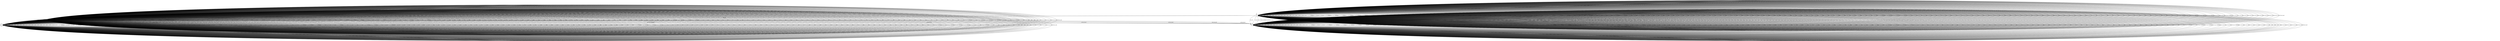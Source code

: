 digraph B {
s0 [label="s0"];
s1 [label="s1", shape=doublecircle];
s2 [label="s2"];
s3 [label="s3"];
s0 -> s2 [label="ai1_ce1"];
s0 -> s2 [label="ai1_ce2"];
s0 -> s0 [label="ai1_ce3"];
s0 -> s0 [label="ai1_ce4"];
s0 -> s0 [label="ai1_ce6"];
s0 -> s0 [label="ai1_ce7"];
s0 -> s0 [label="ai1_ce8"];
s0 -> s0 [label="ai2_ce1"];
s0 -> s0 [label="ai2_ce2"];
s0 -> s0 [label="ai2_ce3"];
s0 -> s0 [label="ai2_ce4"];
s0 -> s0 [label="ai2_ce5"];
s0 -> s0 [label="ai2_ce6"];
s0 -> s0 [label="ai2_ce7"];
s0 -> s0 [label="ai2_ce9"];
s0 -> s0 [label="ai2_ce10"];
s0 -> s0 [label="ai2_ce11"];
s0 -> s0 [label="ai3_ce1"];
s0 -> s0 [label="usr1_ai1_VoidReply"];
s0 -> s0 [label="usr1_ai2_re1"];
s0 -> s0 [label="usr1_ai2_re2"];
s0 -> s0 [label="usr1_ai2_VoidReply"];
s0 -> s0 [label="usr2_ai1_VoidReply"];
s0 -> s0 [label="usr2_ai2_VoidReply"];
s0 -> s0 [label="usr2_ai3_VoidReply"];
s0 -> s0 [label="usr2_ai4_VoidReply"];
s0 -> s0 [label="usr3_ai1_VoidReply"];
s0 -> s0 [label="usr4_ai1_VoidReply"];
s0 -> s0 [label="usr4_ai2_re1"];
s0 -> s0 [label="usr4_ai2_re2"];
s0 -> s0 [label="usr4_ai2_re3"];
s0 -> s0 [label="usr4_ai2_re4"];
s0 -> s0 [label="usr4_ai2_re5"];
s0 -> s0 [label="usr4_ai2_re6"];
s0 -> s0 [label="usr4_ai2_re7"];
s0 -> s0 [label="usr4_ai2_re8"];
s0 -> s0 [label="usr4_ai2_re9"];
s0 -> s0 [label="usr4_ai3_re1"];
s0 -> s0 [label="usr4_ai3_re2"];
s0 -> s0 [label="usr4_ai3_re3"];
s0 -> s0 [label="usr4_ai3_re4"];
s0 -> s0 [label="usr4_ai3_re5"];
s0 -> s0 [label="usr4_ai3_re6"];
s0 -> s0 [label="usr4_ai3_re7"];
s0 -> s0 [label="usr4_ai3_re8"];
s0 -> s0 [label="usr4_ai3_re9"];
s0 -> s0 [label="usr4_ai3_VoidReply"];
s0 -> s0 [label="usr4_ai4_re1"];
s0 -> s0 [label="usr4_ai4_re2"];
s0 -> s0 [label="usr4_ai4_re3"];
s0 -> s0 [label="usr4_ai4_re4"];
s0 -> s0 [label="usr4_ai4_re5"];
s0 -> s0 [label="usr4_ai4_re6"];
s0 -> s0 [label="usr4_ai4_re7"];
s0 -> s0 [label="usr4_ai4_re8"];
s0 -> s0 [label="usr4_ai4_re9"];
s0 -> s0 [label="usr4_ai4_re10"];
s0 -> s0 [label="usr4_ai4_re11"];
s0 -> s0 [label="usr4_ai4_re12"];
s0 -> s0 [label="usr4_ai4_re13"];
s0 -> s0 [label="usr4_ai4_re14"];
s0 -> s0 [label="usr4_ai4_re15"];
s0 -> s0 [label="usr4_ai5_VoidReply"];
s0 -> s0 [label="usr4_ai6_VoidReply"];
s0 -> s0 [label="usr4_ai7_VoidReply"];
s0 -> s0 [label="usr4_ai7_re1"];
s0 -> s0 [label="usr4_ai7_re2"];
s0 -> s0 [label="usr4_ai7_re3"];
s0 -> s0 [label="usr5_ai1_VoidReply"];
s0 -> s0 [label="usr5_ai1_re1"];
s0 -> s0 [label="usr5_ai1_re2"];
s0 -> s0 [label="usr5_ai1_re3"];
s0 -> s0 [label="usr5_ai1_re4"];
s0 -> s0 [label="usr5_ai2_VoidReply"];
s0 -> s0 [label="usr6_ai1_VoidReply"];
s0 -> s0 [label="usr7_ai1_re1"];
s0 -> s0 [label="usr7_ai1_re2"];
s0 -> s0 [label="usr7_ai1_VoidReply"];
s0 -> s0 [label="usr7_ai2_re1"];
s0 -> s0 [label="usr7_ai2_re2"];
s0 -> s0 [label="usr7_ai2_re3"];
s0 -> s0 [label="usr7_ai2_re4"];
s0 -> s0 [label="usr7_ai2_re5"];
s0 -> s0 [label="usr7_ai2_re6"];
s0 -> s0 [label="usr7_ai2_re7"];
s0 -> s0 [label="usr7_ai2_re8"];
s0 -> s0 [label="usr7_ai2_re9"];
s0 -> s0 [label="usr7_ai2_re10"];
s0 -> s0 [label="usr7_ai2_re11"];
s0 -> s0 [label="usr7_ai2_re12"];
s0 -> s0 [label="usr7_ai2_re13"];
s0 -> s0 [label="usr7_ai2_re14"];
s0 -> s0 [label="usr7_ai2_re15"];
s0 -> s0 [label="usr7_ai2_re16"];
s0 -> s0 [label="usr7_ai2_re17"];
s0 -> s0 [label="usr7_ai2_re18"];
s0 -> s0 [label="usr7_ai2_re19"];
s0 -> s0 [label="usr7_ai2_re20"];
s0 -> s0 [label="usr7_ai2_re21"];
s0 -> s0 [label="usr7_ai2_re22"];
s0 -> s0 [label="usr7_ai2_re23"];
s0 -> s0 [label="usr7_ai2_re24"];
s0 -> s0 [label="usr7_ai2_re25"];
s0 -> s0 [label="usr7_ai2_re26"];
s0 -> s0 [label="usr7_ai2_re27"];
s0 -> s0 [label="usr7_ai2_re28"];
s0 -> s0 [label="usr7_ai2_re29"];
s0 -> s0 [label="usr7_ai2_re30"];
s0 -> s0 [label="usr7_ai2_re31"];
s0 -> s1 [label="usr7_ai2_re32"];
s0 -> s0 [label="usr7_ai2_re33"];
s0 -> s0 [label="usr7_ai2_re34"];
s0 -> s0 [label="usr7_ai2_re35"];
s0 -> s0 [label="usr7_ai2_re36"];
s0 -> s0 [label="usr7_ai2_re37"];
s0 -> s0 [label="usr7_ai2_re38"];
s0 -> s0 [label="usr7_ai2_re39"];
s0 -> s0 [label="usr7_ai2_re40"];
s0 -> s0 [label="usr7_ai2_re41"];
s0 -> s0 [label="usr7_ai2_re42"];
s0 -> s0 [label="usr7_ai2_re43"];
s0 -> s0 [label="usr7_ai2_re44"];
s0 -> s0 [label="usr7_ai2_re45"];
s0 -> s0 [label="usr7_ai2_VoidReply"];
s0 -> s0 [label="usr7_ai3_VoidReply"];
s0 -> s0 [label="usr8_ai1_VoidReply"];
s0 -> s0 [label="usr8_ai2_VoidReply"];
s0 -> s0 [label="usr8_ai3_re1"];
s0 -> s0 [label="usr8_ai3_re2"];
s0 -> s0 [label="usr8_ai3_re3"];
s0 -> s0 [label="usr8_ai3_re4"];
s0 -> s0 [label="usr8_ai3_re5"];
s0 -> s0 [label="usr8_ai3_re6"];
s0 -> s0 [label="usr8_ai3_re7"];
s0 -> s0 [label="usr8_ai3_re8"];
s0 -> s0 [label="usr8_ai3_re9"];
s0 -> s0 [label="usr8_ai3_re10"];
s0 -> s0 [label="usr8_ai3_re11"];
s0 -> s0 [label="usr8_ai3_re12"];
s0 -> s0 [label="usr8_ai3_re13"];
s0 -> s0 [label="usr8_ai3_re14"];
s0 -> s0 [label="usr8_ai3_re15"];
s0 -> s0 [label="usr8_ai3_re16"];
s0 -> s0 [label="usr8_ai3_re17"];
s0 -> s0 [label="usr8_ai3_re18"];
s0 -> s0 [label="usr8_ai3_re19"];
s0 -> s0 [label="usr8_ai3_re20"];
s0 -> s0 [label="usr8_ai3_re21"];
s0 -> s0 [label="usr8_ai3_re22"];
s0 -> s0 [label="usr8_ai3_re23"];
s0 -> s0 [label="usr8_ai3_re24"];
s0 -> s0 [label="usr8_ai3_re25"];
s0 -> s0 [label="usr8_ai3_re26"];
s0 -> s0 [label="usr8_ai3_re27"];
s0 -> s0 [label="usr8_ai3_re28"];
s0 -> s0 [label="usr8_ai3_re29"];
s0 -> s0 [label="usr8_ai3_re30"];
s0 -> s0 [label="usr8_ai3_re31"];
s0 -> s0 [label="usr8_ai3_re32"];
s0 -> s0 [label="usr8_ai3_re33"];
s0 -> s0 [label="usr8_ai3_re34"];
s0 -> s0 [label="usr8_ai3_re35"];
s0 -> s0 [label="usr8_ai3_re36"];
s0 -> s0 [label="usr8_ai3_re37"];
s0 -> s0 [label="usr8_ai3_re38"];
s0 -> s0 [label="usr8_ai3_re39"];
s0 -> s0 [label="usr8_ai3_re40"];
s0 -> s0 [label="usr8_ai3_re41"];
s0 -> s0 [label="usr8_ai3_re42"];
s0 -> s0 [label="usr8_ai3_re43"];
s0 -> s0 [label="usr8_ai3_re44"];
s0 -> s0 [label="usr8_ai3_re45"];
s0 -> s0 [label="usr8_ai3_re46"];
s0 -> s0 [label="usr8_ai3_re47"];
s0 -> s0 [label="usr8_ai3_re48"];
s0 -> s0 [label="usr8_ai3_re49"];
s0 -> s0 [label="usr8_ai3_re50"];
s0 -> s0 [label="usr8_ai3_re51"];
s0 -> s0 [label="usr8_ai3_VoidReply"];
s0 -> s0 [label="usr9_ai1_re1"];
s0 -> s0 [label="usr10_ai1_VoidReply"];
s0 -> s0 [label="usr11_ai1_VoidReply"];
s0 -> s0 [label="usr12_ai1_VoidReply"];
s0 -> s0 [label="usr12_ai2_re1"];
s0 -> s0 [label="usr12_ai2_re2"];
s0 -> s0 [label="usr13_ai1_VoidReply"];
s0 -> s0 [label="usr1_ni1_ne1"];
s0 -> s0 [label="usr1_ni1_ne2"];
s0 -> s0 [label="usr5_ni1_ne1"];
s0 -> s0 [label="usr5_ni2_ne1"];
s0 -> s0 [label="usr5_ni2_ne2"];
s0 -> s0 [label="usr5_ni2_ne3"];
s0 -> s2 [label="ai1_ce5"];
s0 -> s2 [label="ai2_ce8"];
s0 -> s3 [label="ai3_ce2"];
s0 -> s2 [label="ai3_ce3"];
s0 -> s0 [label="usr5_ni3_ne1"];
s0 -> s0 [label="usr6_ni1_ne1"];
s0 -> s0 [label="usr10_ni1_ne1"];
s0 -> s0 [label="usr10_ni1_ne2"];
s0 -> s2 [label="usr6_ni1_ne2"];
s1 -> s1 [label="ai1_ce1"];
s1 -> s1 [label="ai1_ce2"];
s1 -> s1 [label="ai1_ce3"];
s1 -> s1 [label="ai1_ce4"];
s1 -> s1 [label="ai1_ce6"];
s1 -> s1 [label="ai1_ce7"];
s1 -> s1 [label="ai1_ce8"];
s1 -> s1 [label="ai2_ce1"];
s1 -> s1 [label="ai2_ce2"];
s1 -> s1 [label="ai2_ce3"];
s1 -> s1 [label="ai2_ce4"];
s1 -> s1 [label="ai2_ce5"];
s1 -> s1 [label="ai2_ce6"];
s1 -> s1 [label="ai2_ce7"];
s1 -> s1 [label="ai2_ce9"];
s1 -> s1 [label="ai2_ce10"];
s1 -> s1 [label="ai2_ce11"];
s1 -> s1 [label="ai3_ce1"];
s1 -> s1 [label="usr1_ai1_VoidReply"];
s1 -> s1 [label="usr1_ai2_re1"];
s1 -> s1 [label="usr1_ai2_re2"];
s1 -> s1 [label="usr1_ai2_VoidReply"];
s1 -> s1 [label="usr2_ai1_VoidReply"];
s1 -> s1 [label="usr2_ai2_VoidReply"];
s1 -> s1 [label="usr2_ai3_VoidReply"];
s1 -> s1 [label="usr2_ai4_VoidReply"];
s1 -> s1 [label="usr3_ai1_VoidReply"];
s1 -> s1 [label="usr4_ai1_VoidReply"];
s1 -> s1 [label="usr4_ai2_re1"];
s1 -> s1 [label="usr4_ai2_re2"];
s1 -> s1 [label="usr4_ai2_re3"];
s1 -> s1 [label="usr4_ai2_re4"];
s1 -> s1 [label="usr4_ai2_re5"];
s1 -> s1 [label="usr4_ai2_re6"];
s1 -> s1 [label="usr4_ai2_re7"];
s1 -> s1 [label="usr4_ai2_re8"];
s1 -> s1 [label="usr4_ai2_re9"];
s1 -> s1 [label="usr4_ai3_re1"];
s1 -> s1 [label="usr4_ai3_re2"];
s1 -> s1 [label="usr4_ai3_re3"];
s1 -> s1 [label="usr4_ai3_re4"];
s1 -> s1 [label="usr4_ai3_re5"];
s1 -> s1 [label="usr4_ai3_re6"];
s1 -> s1 [label="usr4_ai3_re7"];
s1 -> s1 [label="usr4_ai3_re8"];
s1 -> s1 [label="usr4_ai3_re9"];
s1 -> s1 [label="usr4_ai3_VoidReply"];
s1 -> s1 [label="usr4_ai4_re1"];
s1 -> s1 [label="usr4_ai4_re2"];
s1 -> s1 [label="usr4_ai4_re3"];
s1 -> s1 [label="usr4_ai4_re4"];
s1 -> s1 [label="usr4_ai4_re5"];
s1 -> s1 [label="usr4_ai4_re6"];
s1 -> s1 [label="usr4_ai4_re7"];
s1 -> s1 [label="usr4_ai4_re8"];
s1 -> s1 [label="usr4_ai4_re9"];
s1 -> s1 [label="usr4_ai4_re10"];
s1 -> s1 [label="usr4_ai4_re11"];
s1 -> s1 [label="usr4_ai4_re12"];
s1 -> s1 [label="usr4_ai4_re13"];
s1 -> s1 [label="usr4_ai4_re14"];
s1 -> s1 [label="usr4_ai4_re15"];
s1 -> s1 [label="usr4_ai5_VoidReply"];
s1 -> s1 [label="usr4_ai6_VoidReply"];
s1 -> s1 [label="usr4_ai7_VoidReply"];
s1 -> s1 [label="usr4_ai7_re1"];
s1 -> s1 [label="usr4_ai7_re2"];
s1 -> s1 [label="usr4_ai7_re3"];
s1 -> s1 [label="usr5_ai1_VoidReply"];
s1 -> s1 [label="usr5_ai1_re1"];
s1 -> s1 [label="usr5_ai1_re2"];
s1 -> s1 [label="usr5_ai1_re3"];
s1 -> s1 [label="usr5_ai1_re4"];
s1 -> s1 [label="usr5_ai2_VoidReply"];
s1 -> s1 [label="usr6_ai1_VoidReply"];
s1 -> s1 [label="usr7_ai1_re1"];
s1 -> s1 [label="usr7_ai1_re2"];
s1 -> s1 [label="usr7_ai1_VoidReply"];
s1 -> s1 [label="usr7_ai2_re1"];
s1 -> s1 [label="usr7_ai2_re2"];
s1 -> s1 [label="usr7_ai2_re3"];
s1 -> s1 [label="usr7_ai2_re4"];
s1 -> s1 [label="usr7_ai2_re5"];
s1 -> s1 [label="usr7_ai2_re6"];
s1 -> s1 [label="usr7_ai2_re7"];
s1 -> s1 [label="usr7_ai2_re8"];
s1 -> s1 [label="usr7_ai2_re9"];
s1 -> s1 [label="usr7_ai2_re10"];
s1 -> s1 [label="usr7_ai2_re11"];
s1 -> s1 [label="usr7_ai2_re12"];
s1 -> s1 [label="usr7_ai2_re13"];
s1 -> s1 [label="usr7_ai2_re14"];
s1 -> s1 [label="usr7_ai2_re15"];
s1 -> s1 [label="usr7_ai2_re16"];
s1 -> s1 [label="usr7_ai2_re17"];
s1 -> s1 [label="usr7_ai2_re18"];
s1 -> s1 [label="usr7_ai2_re19"];
s1 -> s1 [label="usr7_ai2_re20"];
s1 -> s1 [label="usr7_ai2_re21"];
s1 -> s1 [label="usr7_ai2_re22"];
s1 -> s1 [label="usr7_ai2_re23"];
s1 -> s1 [label="usr7_ai2_re24"];
s1 -> s1 [label="usr7_ai2_re25"];
s1 -> s1 [label="usr7_ai2_re26"];
s1 -> s1 [label="usr7_ai2_re27"];
s1 -> s1 [label="usr7_ai2_re28"];
s1 -> s1 [label="usr7_ai2_re29"];
s1 -> s1 [label="usr7_ai2_re30"];
s1 -> s1 [label="usr7_ai2_re31"];
s1 -> s1 [label="usr7_ai2_re32"];
s1 -> s1 [label="usr7_ai2_re33"];
s1 -> s1 [label="usr7_ai2_re34"];
s1 -> s1 [label="usr7_ai2_re35"];
s1 -> s1 [label="usr7_ai2_re36"];
s1 -> s1 [label="usr7_ai2_re37"];
s1 -> s1 [label="usr7_ai2_re38"];
s1 -> s1 [label="usr7_ai2_re39"];
s1 -> s1 [label="usr7_ai2_re40"];
s1 -> s1 [label="usr7_ai2_re41"];
s1 -> s1 [label="usr7_ai2_re42"];
s1 -> s1 [label="usr7_ai2_re43"];
s1 -> s1 [label="usr7_ai2_re44"];
s1 -> s1 [label="usr7_ai2_re45"];
s1 -> s1 [label="usr7_ai2_VoidReply"];
s1 -> s1 [label="usr7_ai3_VoidReply"];
s1 -> s1 [label="usr8_ai1_VoidReply"];
s1 -> s1 [label="usr8_ai2_VoidReply"];
s1 -> s1 [label="usr8_ai3_re1"];
s1 -> s1 [label="usr8_ai3_re2"];
s1 -> s1 [label="usr8_ai3_re3"];
s1 -> s1 [label="usr8_ai3_re4"];
s1 -> s1 [label="usr8_ai3_re5"];
s1 -> s1 [label="usr8_ai3_re6"];
s1 -> s1 [label="usr8_ai3_re7"];
s1 -> s1 [label="usr8_ai3_re8"];
s1 -> s1 [label="usr8_ai3_re9"];
s1 -> s1 [label="usr8_ai3_re10"];
s1 -> s1 [label="usr8_ai3_re11"];
s1 -> s1 [label="usr8_ai3_re12"];
s1 -> s1 [label="usr8_ai3_re13"];
s1 -> s1 [label="usr8_ai3_re14"];
s1 -> s1 [label="usr8_ai3_re15"];
s1 -> s1 [label="usr8_ai3_re16"];
s1 -> s1 [label="usr8_ai3_re17"];
s1 -> s1 [label="usr8_ai3_re18"];
s1 -> s1 [label="usr8_ai3_re19"];
s1 -> s1 [label="usr8_ai3_re20"];
s1 -> s1 [label="usr8_ai3_re21"];
s1 -> s1 [label="usr8_ai3_re22"];
s1 -> s1 [label="usr8_ai3_re23"];
s1 -> s1 [label="usr8_ai3_re24"];
s1 -> s1 [label="usr8_ai3_re25"];
s1 -> s1 [label="usr8_ai3_re26"];
s1 -> s1 [label="usr8_ai3_re27"];
s1 -> s1 [label="usr8_ai3_re28"];
s1 -> s1 [label="usr8_ai3_re29"];
s1 -> s1 [label="usr8_ai3_re30"];
s1 -> s1 [label="usr8_ai3_re31"];
s1 -> s1 [label="usr8_ai3_re32"];
s1 -> s1 [label="usr8_ai3_re33"];
s1 -> s1 [label="usr8_ai3_re34"];
s1 -> s1 [label="usr8_ai3_re35"];
s1 -> s1 [label="usr8_ai3_re36"];
s1 -> s1 [label="usr8_ai3_re37"];
s1 -> s1 [label="usr8_ai3_re38"];
s1 -> s1 [label="usr8_ai3_re39"];
s1 -> s1 [label="usr8_ai3_re40"];
s1 -> s1 [label="usr8_ai3_re41"];
s1 -> s1 [label="usr8_ai3_re42"];
s1 -> s1 [label="usr8_ai3_re43"];
s1 -> s1 [label="usr8_ai3_re44"];
s1 -> s1 [label="usr8_ai3_re45"];
s1 -> s1 [label="usr8_ai3_re46"];
s1 -> s1 [label="usr8_ai3_re47"];
s1 -> s1 [label="usr8_ai3_re48"];
s1 -> s1 [label="usr8_ai3_re49"];
s1 -> s1 [label="usr8_ai3_re50"];
s1 -> s1 [label="usr8_ai3_re51"];
s1 -> s1 [label="usr8_ai3_VoidReply"];
s1 -> s1 [label="usr9_ai1_re1"];
s1 -> s1 [label="usr10_ai1_VoidReply"];
s1 -> s1 [label="usr11_ai1_VoidReply"];
s1 -> s1 [label="usr12_ai1_VoidReply"];
s1 -> s1 [label="usr12_ai2_re1"];
s1 -> s1 [label="usr12_ai2_re2"];
s1 -> s1 [label="usr13_ai1_VoidReply"];
s1 -> s1 [label="usr1_ni1_ne1"];
s1 -> s1 [label="usr1_ni1_ne2"];
s1 -> s1 [label="usr5_ni1_ne1"];
s1 -> s1 [label="usr5_ni2_ne1"];
s1 -> s1 [label="usr5_ni2_ne2"];
s1 -> s1 [label="usr5_ni2_ne3"];
s1 -> s1 [label="ai1_ce5"];
s1 -> s1 [label="ai2_ce8"];
s1 -> s1 [label="ai3_ce2"];
s1 -> s1 [label="ai3_ce3"];
s1 -> s1 [label="usr5_ni3_ne1"];
s1 -> s1 [label="usr6_ni1_ne1"];
s1 -> s1 [label="usr10_ni1_ne1"];
s1 -> s1 [label="usr10_ni1_ne2"];
s1 -> s1 [label="usr6_ni1_ne2"];
s2 -> s2 [label="ai1_ce1"];
s2 -> s2 [label="ai1_ce2"];
s2 -> s2 [label="ai1_ce3"];
s2 -> s2 [label="ai1_ce4"];
s2 -> s2 [label="ai1_ce6"];
s2 -> s2 [label="ai1_ce7"];
s2 -> s2 [label="ai1_ce8"];
s2 -> s2 [label="ai2_ce1"];
s2 -> s2 [label="ai2_ce2"];
s2 -> s2 [label="ai2_ce3"];
s2 -> s2 [label="ai2_ce4"];
s2 -> s2 [label="ai2_ce5"];
s2 -> s2 [label="ai2_ce6"];
s2 -> s2 [label="ai2_ce7"];
s2 -> s2 [label="ai2_ce9"];
s2 -> s2 [label="ai2_ce10"];
s2 -> s2 [label="ai2_ce11"];
s2 -> s2 [label="ai3_ce1"];
s2 -> s2 [label="usr1_ai1_VoidReply"];
s2 -> s2 [label="usr1_ai2_re1"];
s2 -> s2 [label="usr1_ai2_re2"];
s2 -> s2 [label="usr1_ai2_VoidReply"];
s2 -> s2 [label="usr2_ai1_VoidReply"];
s2 -> s2 [label="usr2_ai2_VoidReply"];
s2 -> s2 [label="usr2_ai3_VoidReply"];
s2 -> s2 [label="usr2_ai4_VoidReply"];
s2 -> s2 [label="usr3_ai1_VoidReply"];
s2 -> s2 [label="usr4_ai1_VoidReply"];
s2 -> s2 [label="usr4_ai2_re1"];
s2 -> s2 [label="usr4_ai2_re2"];
s2 -> s2 [label="usr4_ai2_re3"];
s2 -> s2 [label="usr4_ai2_re4"];
s2 -> s2 [label="usr4_ai2_re5"];
s2 -> s2 [label="usr4_ai2_re6"];
s2 -> s2 [label="usr4_ai2_re7"];
s2 -> s2 [label="usr4_ai2_re8"];
s2 -> s2 [label="usr4_ai2_re9"];
s2 -> s2 [label="usr4_ai3_re1"];
s2 -> s2 [label="usr4_ai3_re2"];
s2 -> s2 [label="usr4_ai3_re3"];
s2 -> s2 [label="usr4_ai3_re4"];
s2 -> s2 [label="usr4_ai3_re5"];
s2 -> s2 [label="usr4_ai3_re6"];
s2 -> s2 [label="usr4_ai3_re7"];
s2 -> s2 [label="usr4_ai3_re8"];
s2 -> s2 [label="usr4_ai3_re9"];
s2 -> s2 [label="usr4_ai3_VoidReply"];
s2 -> s2 [label="usr4_ai4_re1"];
s2 -> s2 [label="usr4_ai4_re2"];
s2 -> s2 [label="usr4_ai4_re3"];
s2 -> s2 [label="usr4_ai4_re4"];
s2 -> s2 [label="usr4_ai4_re5"];
s2 -> s2 [label="usr4_ai4_re6"];
s2 -> s2 [label="usr4_ai4_re7"];
s2 -> s2 [label="usr4_ai4_re8"];
s2 -> s2 [label="usr4_ai4_re9"];
s2 -> s2 [label="usr4_ai4_re10"];
s2 -> s2 [label="usr4_ai4_re11"];
s2 -> s2 [label="usr4_ai4_re12"];
s2 -> s2 [label="usr4_ai4_re13"];
s2 -> s2 [label="usr4_ai4_re14"];
s2 -> s2 [label="usr4_ai4_re15"];
s2 -> s2 [label="usr4_ai5_VoidReply"];
s2 -> s2 [label="usr4_ai6_VoidReply"];
s2 -> s2 [label="usr4_ai7_VoidReply"];
s2 -> s2 [label="usr4_ai7_re1"];
s2 -> s2 [label="usr4_ai7_re2"];
s2 -> s2 [label="usr4_ai7_re3"];
s2 -> s2 [label="usr5_ai1_VoidReply"];
s2 -> s2 [label="usr5_ai1_re1"];
s2 -> s2 [label="usr5_ai1_re2"];
s2 -> s2 [label="usr5_ai1_re3"];
s2 -> s2 [label="usr5_ai1_re4"];
s2 -> s2 [label="usr5_ai2_VoidReply"];
s2 -> s2 [label="usr6_ai1_VoidReply"];
s2 -> s2 [label="usr7_ai1_re1"];
s2 -> s2 [label="usr7_ai1_re2"];
s2 -> s2 [label="usr7_ai1_VoidReply"];
s2 -> s2 [label="usr7_ai2_re1"];
s2 -> s2 [label="usr7_ai2_re2"];
s2 -> s2 [label="usr7_ai2_re3"];
s2 -> s2 [label="usr7_ai2_re4"];
s2 -> s2 [label="usr7_ai2_re5"];
s2 -> s2 [label="usr7_ai2_re6"];
s2 -> s2 [label="usr7_ai2_re7"];
s2 -> s2 [label="usr7_ai2_re8"];
s2 -> s2 [label="usr7_ai2_re9"];
s2 -> s2 [label="usr7_ai2_re10"];
s2 -> s2 [label="usr7_ai2_re11"];
s2 -> s2 [label="usr7_ai2_re12"];
s2 -> s2 [label="usr7_ai2_re13"];
s2 -> s2 [label="usr7_ai2_re14"];
s2 -> s2 [label="usr7_ai2_re15"];
s2 -> s2 [label="usr7_ai2_re16"];
s2 -> s2 [label="usr7_ai2_re17"];
s2 -> s2 [label="usr7_ai2_re18"];
s2 -> s2 [label="usr7_ai2_re19"];
s2 -> s2 [label="usr7_ai2_re20"];
s2 -> s2 [label="usr7_ai2_re21"];
s2 -> s2 [label="usr7_ai2_re22"];
s2 -> s2 [label="usr7_ai2_re23"];
s2 -> s2 [label="usr7_ai2_re24"];
s2 -> s2 [label="usr7_ai2_re25"];
s2 -> s2 [label="usr7_ai2_re26"];
s2 -> s2 [label="usr7_ai2_re27"];
s2 -> s2 [label="usr7_ai2_re28"];
s2 -> s2 [label="usr7_ai2_re29"];
s2 -> s2 [label="usr7_ai2_re30"];
s2 -> s2 [label="usr7_ai2_re31"];
s2 -> s2 [label="usr7_ai2_re32"];
s2 -> s2 [label="usr7_ai2_re33"];
s2 -> s2 [label="usr7_ai2_re34"];
s2 -> s2 [label="usr7_ai2_re35"];
s2 -> s2 [label="usr7_ai2_re36"];
s2 -> s2 [label="usr7_ai2_re37"];
s2 -> s2 [label="usr7_ai2_re38"];
s2 -> s2 [label="usr7_ai2_re39"];
s2 -> s2 [label="usr7_ai2_re40"];
s2 -> s2 [label="usr7_ai2_re41"];
s2 -> s2 [label="usr7_ai2_re42"];
s2 -> s2 [label="usr7_ai2_re43"];
s2 -> s2 [label="usr7_ai2_re44"];
s2 -> s2 [label="usr7_ai2_re45"];
s2 -> s2 [label="usr7_ai2_VoidReply"];
s2 -> s2 [label="usr7_ai3_VoidReply"];
s2 -> s2 [label="usr8_ai1_VoidReply"];
s2 -> s2 [label="usr8_ai2_VoidReply"];
s2 -> s2 [label="usr8_ai3_re1"];
s2 -> s2 [label="usr8_ai3_re2"];
s2 -> s2 [label="usr8_ai3_re3"];
s2 -> s2 [label="usr8_ai3_re4"];
s2 -> s2 [label="usr8_ai3_re5"];
s2 -> s2 [label="usr8_ai3_re6"];
s2 -> s2 [label="usr8_ai3_re7"];
s2 -> s2 [label="usr8_ai3_re8"];
s2 -> s2 [label="usr8_ai3_re9"];
s2 -> s2 [label="usr8_ai3_re10"];
s2 -> s2 [label="usr8_ai3_re11"];
s2 -> s2 [label="usr8_ai3_re12"];
s2 -> s2 [label="usr8_ai3_re13"];
s2 -> s2 [label="usr8_ai3_re14"];
s2 -> s2 [label="usr8_ai3_re15"];
s2 -> s2 [label="usr8_ai3_re16"];
s2 -> s2 [label="usr8_ai3_re17"];
s2 -> s2 [label="usr8_ai3_re18"];
s2 -> s2 [label="usr8_ai3_re19"];
s2 -> s2 [label="usr8_ai3_re20"];
s2 -> s2 [label="usr8_ai3_re21"];
s2 -> s2 [label="usr8_ai3_re22"];
s2 -> s2 [label="usr8_ai3_re23"];
s2 -> s2 [label="usr8_ai3_re24"];
s2 -> s2 [label="usr8_ai3_re25"];
s2 -> s2 [label="usr8_ai3_re26"];
s2 -> s2 [label="usr8_ai3_re27"];
s2 -> s2 [label="usr8_ai3_re28"];
s2 -> s2 [label="usr8_ai3_re29"];
s2 -> s2 [label="usr8_ai3_re30"];
s2 -> s2 [label="usr8_ai3_re31"];
s2 -> s2 [label="usr8_ai3_re32"];
s2 -> s2 [label="usr8_ai3_re33"];
s2 -> s2 [label="usr8_ai3_re34"];
s2 -> s2 [label="usr8_ai3_re35"];
s2 -> s2 [label="usr8_ai3_re36"];
s2 -> s2 [label="usr8_ai3_re37"];
s2 -> s2 [label="usr8_ai3_re38"];
s2 -> s2 [label="usr8_ai3_re39"];
s2 -> s2 [label="usr8_ai3_re40"];
s2 -> s2 [label="usr8_ai3_re41"];
s2 -> s2 [label="usr8_ai3_re42"];
s2 -> s2 [label="usr8_ai3_re43"];
s2 -> s2 [label="usr8_ai3_re44"];
s2 -> s2 [label="usr8_ai3_re45"];
s2 -> s2 [label="usr8_ai3_re46"];
s2 -> s2 [label="usr8_ai3_re47"];
s2 -> s2 [label="usr8_ai3_re48"];
s2 -> s2 [label="usr8_ai3_re49"];
s2 -> s2 [label="usr8_ai3_re50"];
s2 -> s2 [label="usr8_ai3_re51"];
s2 -> s2 [label="usr8_ai3_VoidReply"];
s2 -> s2 [label="usr9_ai1_re1"];
s2 -> s2 [label="usr10_ai1_VoidReply"];
s2 -> s2 [label="usr11_ai1_VoidReply"];
s2 -> s2 [label="usr12_ai1_VoidReply"];
s2 -> s2 [label="usr12_ai2_re1"];
s2 -> s2 [label="usr12_ai2_re2"];
s2 -> s2 [label="usr13_ai1_VoidReply"];
s2 -> s2 [label="usr1_ni1_ne1"];
s2 -> s2 [label="usr1_ni1_ne2"];
s2 -> s2 [label="usr5_ni1_ne1"];
s2 -> s2 [label="usr5_ni2_ne1"];
s2 -> s2 [label="usr5_ni2_ne2"];
s2 -> s2 [label="usr5_ni2_ne3"];
s2 -> s2 [label="ai1_ce5"];
s2 -> s2 [label="ai2_ce8"];
s2 -> s2 [label="ai3_ce2"];
s2 -> s2 [label="ai3_ce3"];
s2 -> s2 [label="usr5_ni3_ne1"];
s2 -> s2 [label="usr6_ni1_ne1"];
s2 -> s2 [label="usr10_ni1_ne1"];
s2 -> s2 [label="usr10_ni1_ne2"];
s2 -> s2 [label="usr6_ni1_ne2"];
s3 -> s3 [label="ai1_ce1"];
s3 -> s3 [label="ai1_ce2"];
s3 -> s3 [label="ai1_ce3"];
s3 -> s3 [label="ai1_ce4"];
s3 -> s3 [label="ai1_ce6"];
s3 -> s3 [label="ai1_ce7"];
s3 -> s3 [label="ai1_ce8"];
s3 -> s3 [label="ai2_ce1"];
s3 -> s3 [label="ai2_ce2"];
s3 -> s3 [label="ai2_ce3"];
s3 -> s3 [label="ai2_ce4"];
s3 -> s3 [label="ai2_ce5"];
s3 -> s3 [label="ai2_ce6"];
s3 -> s3 [label="ai2_ce7"];
s3 -> s3 [label="ai2_ce9"];
s3 -> s3 [label="ai2_ce10"];
s3 -> s3 [label="ai2_ce11"];
s3 -> s3 [label="ai3_ce1"];
s3 -> s3 [label="usr1_ai1_VoidReply"];
s3 -> s3 [label="usr1_ai2_re1"];
s3 -> s3 [label="usr1_ai2_re2"];
s3 -> s3 [label="usr1_ai2_VoidReply"];
s3 -> s3 [label="usr2_ai1_VoidReply"];
s3 -> s3 [label="usr2_ai2_VoidReply"];
s3 -> s3 [label="usr2_ai3_VoidReply"];
s3 -> s3 [label="usr2_ai4_VoidReply"];
s3 -> s3 [label="usr3_ai1_VoidReply"];
s3 -> s3 [label="usr4_ai1_VoidReply"];
s3 -> s3 [label="usr4_ai2_re1"];
s3 -> s3 [label="usr4_ai2_re2"];
s3 -> s3 [label="usr4_ai2_re3"];
s3 -> s3 [label="usr4_ai2_re4"];
s3 -> s3 [label="usr4_ai2_re5"];
s3 -> s3 [label="usr4_ai2_re6"];
s3 -> s3 [label="usr4_ai2_re7"];
s3 -> s3 [label="usr4_ai2_re8"];
s3 -> s3 [label="usr4_ai2_re9"];
s3 -> s3 [label="usr4_ai3_re1"];
s3 -> s3 [label="usr4_ai3_re2"];
s3 -> s3 [label="usr4_ai3_re3"];
s3 -> s3 [label="usr4_ai3_re4"];
s3 -> s3 [label="usr4_ai3_re5"];
s3 -> s3 [label="usr4_ai3_re6"];
s3 -> s3 [label="usr4_ai3_re7"];
s3 -> s3 [label="usr4_ai3_re8"];
s3 -> s3 [label="usr4_ai3_re9"];
s3 -> s3 [label="usr4_ai3_VoidReply"];
s3 -> s3 [label="usr4_ai4_re1"];
s3 -> s3 [label="usr4_ai4_re2"];
s3 -> s3 [label="usr4_ai4_re3"];
s3 -> s3 [label="usr4_ai4_re4"];
s3 -> s3 [label="usr4_ai4_re5"];
s3 -> s3 [label="usr4_ai4_re6"];
s3 -> s3 [label="usr4_ai4_re7"];
s3 -> s3 [label="usr4_ai4_re8"];
s3 -> s3 [label="usr4_ai4_re9"];
s3 -> s3 [label="usr4_ai4_re10"];
s3 -> s3 [label="usr4_ai4_re11"];
s3 -> s3 [label="usr4_ai4_re12"];
s3 -> s3 [label="usr4_ai4_re13"];
s3 -> s3 [label="usr4_ai4_re14"];
s3 -> s3 [label="usr4_ai4_re15"];
s3 -> s3 [label="usr4_ai5_VoidReply"];
s3 -> s3 [label="usr4_ai6_VoidReply"];
s3 -> s3 [label="usr4_ai7_VoidReply"];
s3 -> s3 [label="usr4_ai7_re1"];
s3 -> s3 [label="usr4_ai7_re2"];
s3 -> s3 [label="usr4_ai7_re3"];
s3 -> s3 [label="usr5_ai1_VoidReply"];
s3 -> s3 [label="usr5_ai1_re1"];
s3 -> s3 [label="usr5_ai1_re2"];
s3 -> s3 [label="usr5_ai1_re3"];
s3 -> s3 [label="usr5_ai1_re4"];
s3 -> s2 [label="usr5_ai2_VoidReply"];
s3 -> s3 [label="usr6_ai1_VoidReply"];
s3 -> s3 [label="usr7_ai1_re1"];
s3 -> s3 [label="usr7_ai1_re2"];
s3 -> s3 [label="usr7_ai1_VoidReply"];
s3 -> s3 [label="usr7_ai2_re1"];
s3 -> s3 [label="usr7_ai2_re2"];
s3 -> s3 [label="usr7_ai2_re3"];
s3 -> s3 [label="usr7_ai2_re4"];
s3 -> s3 [label="usr7_ai2_re5"];
s3 -> s3 [label="usr7_ai2_re6"];
s3 -> s3 [label="usr7_ai2_re7"];
s3 -> s3 [label="usr7_ai2_re8"];
s3 -> s3 [label="usr7_ai2_re9"];
s3 -> s3 [label="usr7_ai2_re10"];
s3 -> s3 [label="usr7_ai2_re11"];
s3 -> s3 [label="usr7_ai2_re12"];
s3 -> s3 [label="usr7_ai2_re13"];
s3 -> s3 [label="usr7_ai2_re14"];
s3 -> s3 [label="usr7_ai2_re15"];
s3 -> s3 [label="usr7_ai2_re16"];
s3 -> s3 [label="usr7_ai2_re17"];
s3 -> s3 [label="usr7_ai2_re18"];
s3 -> s3 [label="usr7_ai2_re19"];
s3 -> s3 [label="usr7_ai2_re20"];
s3 -> s3 [label="usr7_ai2_re21"];
s3 -> s3 [label="usr7_ai2_re22"];
s3 -> s3 [label="usr7_ai2_re23"];
s3 -> s3 [label="usr7_ai2_re24"];
s3 -> s3 [label="usr7_ai2_re25"];
s3 -> s3 [label="usr7_ai2_re26"];
s3 -> s3 [label="usr7_ai2_re27"];
s3 -> s3 [label="usr7_ai2_re28"];
s3 -> s3 [label="usr7_ai2_re29"];
s3 -> s3 [label="usr7_ai2_re30"];
s3 -> s3 [label="usr7_ai2_re31"];
s3 -> s3 [label="usr7_ai2_re32"];
s3 -> s3 [label="usr7_ai2_re33"];
s3 -> s3 [label="usr7_ai2_re34"];
s3 -> s3 [label="usr7_ai2_re35"];
s3 -> s3 [label="usr7_ai2_re36"];
s3 -> s3 [label="usr7_ai2_re37"];
s3 -> s3 [label="usr7_ai2_re38"];
s3 -> s3 [label="usr7_ai2_re39"];
s3 -> s3 [label="usr7_ai2_re40"];
s3 -> s3 [label="usr7_ai2_re41"];
s3 -> s3 [label="usr7_ai2_re42"];
s3 -> s3 [label="usr7_ai2_re43"];
s3 -> s3 [label="usr7_ai2_re44"];
s3 -> s3 [label="usr7_ai2_re45"];
s3 -> s3 [label="usr7_ai2_VoidReply"];
s3 -> s3 [label="usr7_ai3_VoidReply"];
s3 -> s3 [label="usr8_ai1_VoidReply"];
s3 -> s3 [label="usr8_ai2_VoidReply"];
s3 -> s3 [label="usr8_ai3_re1"];
s3 -> s3 [label="usr8_ai3_re2"];
s3 -> s3 [label="usr8_ai3_re3"];
s3 -> s3 [label="usr8_ai3_re4"];
s3 -> s3 [label="usr8_ai3_re5"];
s3 -> s3 [label="usr8_ai3_re6"];
s3 -> s3 [label="usr8_ai3_re7"];
s3 -> s3 [label="usr8_ai3_re8"];
s3 -> s3 [label="usr8_ai3_re9"];
s3 -> s1 [label="usr8_ai3_re10"];
s3 -> s3 [label="usr8_ai3_re11"];
s3 -> s3 [label="usr8_ai3_re12"];
s3 -> s3 [label="usr8_ai3_re13"];
s3 -> s3 [label="usr8_ai3_re14"];
s3 -> s3 [label="usr8_ai3_re15"];
s3 -> s3 [label="usr8_ai3_re16"];
s3 -> s3 [label="usr8_ai3_re17"];
s3 -> s3 [label="usr8_ai3_re18"];
s3 -> s3 [label="usr8_ai3_re19"];
s3 -> s3 [label="usr8_ai3_re20"];
s3 -> s3 [label="usr8_ai3_re21"];
s3 -> s3 [label="usr8_ai3_re22"];
s3 -> s3 [label="usr8_ai3_re23"];
s3 -> s3 [label="usr8_ai3_re24"];
s3 -> s3 [label="usr8_ai3_re25"];
s3 -> s3 [label="usr8_ai3_re26"];
s3 -> s3 [label="usr8_ai3_re27"];
s3 -> s3 [label="usr8_ai3_re28"];
s3 -> s3 [label="usr8_ai3_re29"];
s3 -> s3 [label="usr8_ai3_re30"];
s3 -> s3 [label="usr8_ai3_re31"];
s3 -> s3 [label="usr8_ai3_re32"];
s3 -> s3 [label="usr8_ai3_re33"];
s3 -> s3 [label="usr8_ai3_re34"];
s3 -> s3 [label="usr8_ai3_re35"];
s3 -> s3 [label="usr8_ai3_re36"];
s3 -> s3 [label="usr8_ai3_re37"];
s3 -> s3 [label="usr8_ai3_re38"];
s3 -> s3 [label="usr8_ai3_re39"];
s3 -> s3 [label="usr8_ai3_re40"];
s3 -> s3 [label="usr8_ai3_re41"];
s3 -> s3 [label="usr8_ai3_re42"];
s3 -> s3 [label="usr8_ai3_re43"];
s3 -> s3 [label="usr8_ai3_re44"];
s3 -> s3 [label="usr8_ai3_re45"];
s3 -> s3 [label="usr8_ai3_re46"];
s3 -> s3 [label="usr8_ai3_re47"];
s3 -> s3 [label="usr8_ai3_re48"];
s3 -> s3 [label="usr8_ai3_re49"];
s3 -> s3 [label="usr8_ai3_re50"];
s3 -> s3 [label="usr8_ai3_re51"];
s3 -> s3 [label="usr8_ai3_VoidReply"];
s3 -> s3 [label="usr9_ai1_re1"];
s3 -> s3 [label="usr10_ai1_VoidReply"];
s3 -> s3 [label="usr11_ai1_VoidReply"];
s3 -> s3 [label="usr12_ai1_VoidReply"];
s3 -> s3 [label="usr12_ai2_re1"];
s3 -> s3 [label="usr12_ai2_re2"];
s3 -> s3 [label="usr13_ai1_VoidReply"];
s3 -> s3 [label="usr1_ni1_ne1"];
s3 -> s3 [label="usr1_ni1_ne2"];
s3 -> s2 [label="usr5_ni1_ne1"];
s3 -> s2 [label="usr5_ni2_ne1"];
s3 -> s2 [label="usr5_ni2_ne2"];
s3 -> s2 [label="usr5_ni2_ne3"];
s3 -> s3 [label="ai1_ce5"];
s3 -> s3 [label="ai2_ce8"];
s3 -> s3 [label="ai3_ce2"];
s3 -> s3 [label="ai3_ce3"];
s3 -> s2 [label="usr5_ni3_ne1"];
s3 -> s3 [label="usr6_ni1_ne1"];
s3 -> s3 [label="usr10_ni1_ne1"];
s3 -> s3 [label="usr10_ni1_ne2"];
s3 -> s3 [label="usr6_ni1_ne2"];
__start0 [shape=none, label=""];
__start0 -> s0 [label=""];
}
